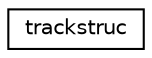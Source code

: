 digraph "Graphical Class Hierarchy"
{
 // INTERACTIVE_SVG=YES
  edge [fontname="Helvetica",fontsize="10",labelfontname="Helvetica",labelfontsize="10"];
  node [fontname="Helvetica",fontsize="10",shape=record];
  rankdir="LR";
  Node0 [label="trackstruc",height=0.2,width=0.4,color="black", fillcolor="white", style="filled",URL="$structtrackstruc.html"];
}
